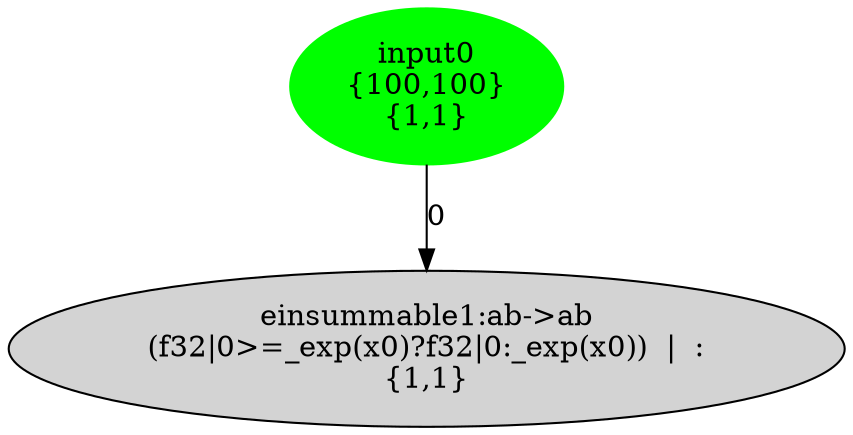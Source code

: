 digraph {
  n0 [style=filled,label="input0
{100,100}
{1,1}",color="green"]
  n1 [style=filled,label="einsummable1:ab->ab
(f32|0>=_exp(x0)?f32|0:_exp(x0))  |  :
{1,1}"]
  n0 -> n1[label="0"]
}
